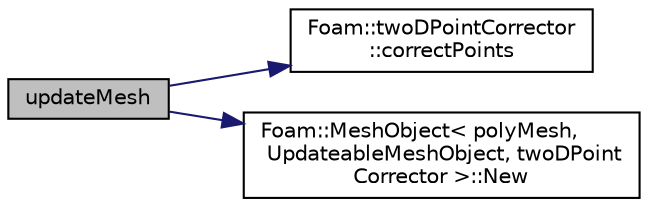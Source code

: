 digraph "updateMesh"
{
  bgcolor="transparent";
  edge [fontname="Helvetica",fontsize="10",labelfontname="Helvetica",labelfontsize="10"];
  node [fontname="Helvetica",fontsize="10",shape=record];
  rankdir="LR";
  Node1 [label="updateMesh",height=0.2,width=0.4,color="black", fillcolor="grey75", style="filled" fontcolor="black"];
  Node1 -> Node2 [color="midnightblue",fontsize="10",style="solid",fontname="Helvetica"];
  Node2 [label="Foam::twoDPointCorrector\l::correctPoints",height=0.2,width=0.4,color="black",URL="$classFoam_1_1twoDPointCorrector.html#a55018a250639c0166774f452b31de744",tooltip="Correct motion points. "];
  Node1 -> Node3 [color="midnightblue",fontsize="10",style="solid",fontname="Helvetica"];
  Node3 [label="Foam::MeshObject\< polyMesh,\l UpdateableMeshObject, twoDPoint\lCorrector \>::New",height=0.2,width=0.4,color="black",URL="$classFoam_1_1MeshObject.html#a86334f5b5007fec5e7a1c9bff77674fb",tooltip="Get existing or create a new MeshObject. "];
}

